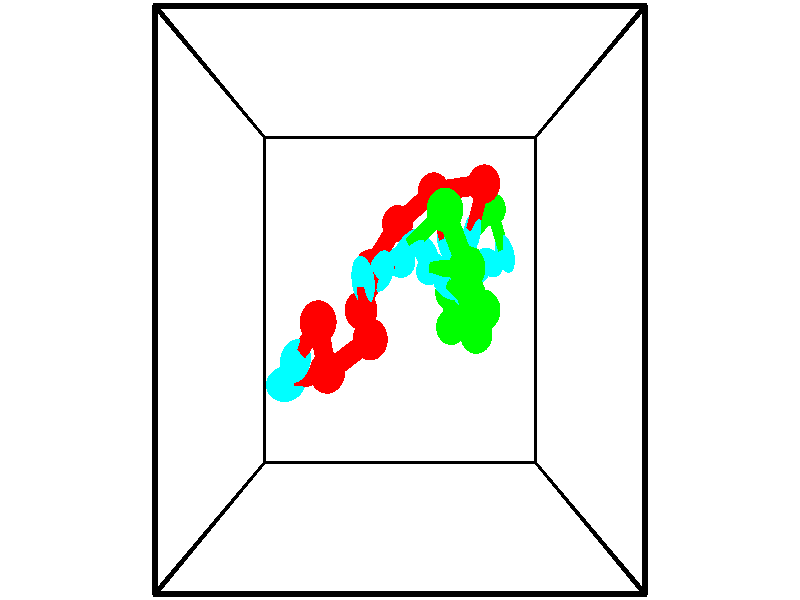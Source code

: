 // switches for output
#declare DRAW_BASES = 1; // possible values are 0, 1; only relevant for DNA ribbons
#declare DRAW_BASES_TYPE = 3; // possible values are 1, 2, 3; only relevant for DNA ribbons
#declare DRAW_FOG = 0; // set to 1 to enable fog

#include "colors.inc"

#include "transforms.inc"
background { rgb <1, 1, 1>}

#default {
   normal{
       ripples 0.25
       frequency 0.20
       turbulence 0.2
       lambda 5
   }
	finish {
		phong 0.1
		phong_size 40.
	}
}

// original window dimensions: 1024x640


// camera settings

camera {
	sky <-0, 1, 0>
	up <-0, 1, 0>
	right 1.6 * <1, 0, 0>
	location <2.5, 2.5, 11.1562>
	look_at <2.5, 2.5, 2.5>
	direction <0, 0, -8.6562>
	angle 67.0682
}


# declare cpy_camera_pos = <2.5, 2.5, 11.1562>;
# if (DRAW_FOG = 1)
fog {
	fog_type 2
	up vnormalize(cpy_camera_pos)
	color rgbt<1,1,1,0.3>
	distance 1e-5
	fog_alt 3e-3
	fog_offset 4
}
# end


// LIGHTS

# declare lum = 6;
global_settings {
	ambient_light rgb lum * <0.05, 0.05, 0.05>
	max_trace_level 15
}# declare cpy_direct_light_amount = 0.25;
light_source
{	1000 * <-1, -1, 1>,
	rgb lum * cpy_direct_light_amount
	parallel
}

light_source
{	1000 * <1, 1, -1>,
	rgb lum * cpy_direct_light_amount
	parallel
}

// strand 0

// nucleotide -1

// particle -1
sphere {
	<1.380417, 2.246505, 2.897043> 0.250000
	pigment { color rgbt <1,0,0,0> }
	no_shadow
}
cylinder {
	<1.256699, 2.021965, 3.204086>,  <1.182468, 1.887241, 3.388312>, 0.100000
	pigment { color rgbt <1,0,0,0> }
	no_shadow
}
cylinder {
	<1.256699, 2.021965, 3.204086>,  <1.380417, 2.246505, 2.897043>, 0.100000
	pigment { color rgbt <1,0,0,0> }
	no_shadow
}

// particle -1
sphere {
	<1.256699, 2.021965, 3.204086> 0.100000
	pigment { color rgbt <1,0,0,0> }
	no_shadow
}
sphere {
	0, 1
	scale<0.080000,0.200000,0.300000>
	matrix <-0.668437, -0.445808, -0.595355,
		0.676408, -0.697239, -0.237340,
		-0.309296, -0.561350, 0.767608,
		1.163910, 1.853560, 3.434369>
	pigment { color rgbt <0,1,1,0> }
	no_shadow
}
cylinder {
	<1.477068, 1.653479, 2.665361>,  <1.380417, 2.246505, 2.897043>, 0.130000
	pigment { color rgbt <1,0,0,0> }
	no_shadow
}

// nucleotide -1

// particle -1
sphere {
	<1.477068, 1.653479, 2.665361> 0.250000
	pigment { color rgbt <1,0,0,0> }
	no_shadow
}
cylinder {
	<1.199123, 1.608536, 2.949486>,  <1.032357, 1.581570, 3.119961>, 0.100000
	pigment { color rgbt <1,0,0,0> }
	no_shadow
}
cylinder {
	<1.199123, 1.608536, 2.949486>,  <1.477068, 1.653479, 2.665361>, 0.100000
	pigment { color rgbt <1,0,0,0> }
	no_shadow
}

// particle -1
sphere {
	<1.199123, 1.608536, 2.949486> 0.100000
	pigment { color rgbt <1,0,0,0> }
	no_shadow
}
sphere {
	0, 1
	scale<0.080000,0.200000,0.300000>
	matrix <-0.624166, -0.396360, -0.673287,
		0.357188, -0.911194, 0.205285,
		-0.694862, -0.112358, 0.710312,
		0.990665, 1.574828, 3.162579>
	pigment { color rgbt <0,1,1,0> }
	no_shadow
}
cylinder {
	<2.075377, 2.033664, 2.566937>,  <1.477068, 1.653479, 2.665361>, 0.130000
	pigment { color rgbt <1,0,0,0> }
	no_shadow
}

// nucleotide -1

// particle -1
sphere {
	<2.075377, 2.033664, 2.566937> 0.250000
	pigment { color rgbt <1,0,0,0> }
	no_shadow
}
cylinder {
	<2.019707, 2.427345, 2.610703>,  <1.986304, 2.663554, 2.636962>, 0.100000
	pigment { color rgbt <1,0,0,0> }
	no_shadow
}
cylinder {
	<2.019707, 2.427345, 2.610703>,  <2.075377, 2.033664, 2.566937>, 0.100000
	pigment { color rgbt <1,0,0,0> }
	no_shadow
}

// particle -1
sphere {
	<2.019707, 2.427345, 2.610703> 0.100000
	pigment { color rgbt <1,0,0,0> }
	no_shadow
}
sphere {
	0, 1
	scale<0.080000,0.200000,0.300000>
	matrix <0.594036, 0.171378, -0.785971,
		-0.792307, -0.044394, -0.608505,
		-0.139177, 0.984205, 0.109413,
		1.977954, 2.722607, 2.643526>
	pigment { color rgbt <0,1,1,0> }
	no_shadow
}
cylinder {
	<1.902672, 2.369376, 1.897704>,  <2.075377, 2.033664, 2.566937>, 0.130000
	pigment { color rgbt <1,0,0,0> }
	no_shadow
}

// nucleotide -1

// particle -1
sphere {
	<1.902672, 2.369376, 1.897704> 0.250000
	pigment { color rgbt <1,0,0,0> }
	no_shadow
}
cylinder {
	<2.085346, 2.644699, 2.123154>,  <2.194951, 2.809893, 2.258423>, 0.100000
	pigment { color rgbt <1,0,0,0> }
	no_shadow
}
cylinder {
	<2.085346, 2.644699, 2.123154>,  <1.902672, 2.369376, 1.897704>, 0.100000
	pigment { color rgbt <1,0,0,0> }
	no_shadow
}

// particle -1
sphere {
	<2.085346, 2.644699, 2.123154> 0.100000
	pigment { color rgbt <1,0,0,0> }
	no_shadow
}
sphere {
	0, 1
	scale<0.080000,0.200000,0.300000>
	matrix <0.645123, 0.180023, -0.742568,
		-0.612581, 0.702726, -0.361830,
		0.456685, 0.688308, 0.563623,
		2.222352, 2.851192, 2.292241>
	pigment { color rgbt <0,1,1,0> }
	no_shadow
}
cylinder {
	<2.022332, 2.924631, 1.495143>,  <1.902672, 2.369376, 1.897704>, 0.130000
	pigment { color rgbt <1,0,0,0> }
	no_shadow
}

// nucleotide -1

// particle -1
sphere {
	<2.022332, 2.924631, 1.495143> 0.250000
	pigment { color rgbt <1,0,0,0> }
	no_shadow
}
cylinder {
	<2.299255, 2.955513, 1.782127>,  <2.465409, 2.974042, 1.954318>, 0.100000
	pigment { color rgbt <1,0,0,0> }
	no_shadow
}
cylinder {
	<2.299255, 2.955513, 1.782127>,  <2.022332, 2.924631, 1.495143>, 0.100000
	pigment { color rgbt <1,0,0,0> }
	no_shadow
}

// particle -1
sphere {
	<2.299255, 2.955513, 1.782127> 0.100000
	pigment { color rgbt <1,0,0,0> }
	no_shadow
}
sphere {
	0, 1
	scale<0.080000,0.200000,0.300000>
	matrix <0.688853, 0.225422, -0.688960,
		-0.214923, 0.971197, 0.102878,
		0.692308, 0.077205, 0.717461,
		2.506948, 2.978674, 1.997366>
	pigment { color rgbt <0,1,1,0> }
	no_shadow
}
cylinder {
	<2.459653, 3.525764, 1.404778>,  <2.022332, 2.924631, 1.495143>, 0.130000
	pigment { color rgbt <1,0,0,0> }
	no_shadow
}

// nucleotide -1

// particle -1
sphere {
	<2.459653, 3.525764, 1.404778> 0.250000
	pigment { color rgbt <1,0,0,0> }
	no_shadow
}
cylinder {
	<2.703739, 3.297234, 1.624313>,  <2.850191, 3.160115, 1.756035>, 0.100000
	pigment { color rgbt <1,0,0,0> }
	no_shadow
}
cylinder {
	<2.703739, 3.297234, 1.624313>,  <2.459653, 3.525764, 1.404778>, 0.100000
	pigment { color rgbt <1,0,0,0> }
	no_shadow
}

// particle -1
sphere {
	<2.703739, 3.297234, 1.624313> 0.100000
	pigment { color rgbt <1,0,0,0> }
	no_shadow
}
sphere {
	0, 1
	scale<0.080000,0.200000,0.300000>
	matrix <0.744741, 0.177416, -0.643339,
		0.270183, 0.801318, 0.533751,
		0.610215, -0.571326, 0.548839,
		2.886804, 3.125836, 1.788965>
	pigment { color rgbt <0,1,1,0> }
	no_shadow
}
cylinder {
	<3.031266, 3.923310, 1.638342>,  <2.459653, 3.525764, 1.404778>, 0.130000
	pigment { color rgbt <1,0,0,0> }
	no_shadow
}

// nucleotide -1

// particle -1
sphere {
	<3.031266, 3.923310, 1.638342> 0.250000
	pigment { color rgbt <1,0,0,0> }
	no_shadow
}
cylinder {
	<3.146469, 3.540344, 1.630226>,  <3.215591, 3.310565, 1.625356>, 0.100000
	pigment { color rgbt <1,0,0,0> }
	no_shadow
}
cylinder {
	<3.146469, 3.540344, 1.630226>,  <3.031266, 3.923310, 1.638342>, 0.100000
	pigment { color rgbt <1,0,0,0> }
	no_shadow
}

// particle -1
sphere {
	<3.146469, 3.540344, 1.630226> 0.100000
	pigment { color rgbt <1,0,0,0> }
	no_shadow
}
sphere {
	0, 1
	scale<0.080000,0.200000,0.300000>
	matrix <0.811353, 0.255215, -0.525900,
		0.508682, 0.135000, 0.850304,
		0.288007, -0.957413, -0.020291,
		3.232871, 3.253120, 1.624139>
	pigment { color rgbt <0,1,1,0> }
	no_shadow
}
cylinder {
	<3.801762, 3.999082, 1.791845>,  <3.031266, 3.923310, 1.638342>, 0.130000
	pigment { color rgbt <1,0,0,0> }
	no_shadow
}

// nucleotide -1

// particle -1
sphere {
	<3.801762, 3.999082, 1.791845> 0.250000
	pigment { color rgbt <1,0,0,0> }
	no_shadow
}
cylinder {
	<3.711246, 3.646744, 1.625519>,  <3.656937, 3.435341, 1.525723>, 0.100000
	pigment { color rgbt <1,0,0,0> }
	no_shadow
}
cylinder {
	<3.711246, 3.646744, 1.625519>,  <3.801762, 3.999082, 1.791845>, 0.100000
	pigment { color rgbt <1,0,0,0> }
	no_shadow
}

// particle -1
sphere {
	<3.711246, 3.646744, 1.625519> 0.100000
	pigment { color rgbt <1,0,0,0> }
	no_shadow
}
sphere {
	0, 1
	scale<0.080000,0.200000,0.300000>
	matrix <0.862870, 0.016790, -0.505147,
		0.451938, -0.473104, 0.756257,
		-0.226289, -0.880846, -0.415816,
		3.643360, 3.382490, 1.500774>
	pigment { color rgbt <0,1,1,0> }
	no_shadow
}
// strand 1

// nucleotide -1

// particle -1
sphere {
	<4.150049, 3.855593, 0.297594> 0.250000
	pigment { color rgbt <0,1,0,0> }
	no_shadow
}
cylinder {
	<4.279485, 3.478302, 0.327560>,  <4.357146, 3.251928, 0.345540>, 0.100000
	pigment { color rgbt <0,1,0,0> }
	no_shadow
}
cylinder {
	<4.279485, 3.478302, 0.327560>,  <4.150049, 3.855593, 0.297594>, 0.100000
	pigment { color rgbt <0,1,0,0> }
	no_shadow
}

// particle -1
sphere {
	<4.279485, 3.478302, 0.327560> 0.100000
	pigment { color rgbt <0,1,0,0> }
	no_shadow
}
sphere {
	0, 1
	scale<0.080000,0.200000,0.300000>
	matrix <-0.769987, -0.216485, 0.600213,
		-0.549919, -0.251907, -0.796324,
		0.323590, -0.943227, 0.074916,
		4.376562, 3.195334, 0.350035>
	pigment { color rgbt <0,1,1,0> }
	no_shadow
}
cylinder {
	<3.610757, 3.304278, 0.136009>,  <4.150049, 3.855593, 0.297594>, 0.130000
	pigment { color rgbt <0,1,0,0> }
	no_shadow
}

// nucleotide -1

// particle -1
sphere {
	<3.610757, 3.304278, 0.136009> 0.250000
	pigment { color rgbt <0,1,0,0> }
	no_shadow
}
cylinder {
	<3.868279, 3.157402, 0.404541>,  <4.022793, 3.069276, 0.565660>, 0.100000
	pigment { color rgbt <0,1,0,0> }
	no_shadow
}
cylinder {
	<3.868279, 3.157402, 0.404541>,  <3.610757, 3.304278, 0.136009>, 0.100000
	pigment { color rgbt <0,1,0,0> }
	no_shadow
}

// particle -1
sphere {
	<3.868279, 3.157402, 0.404541> 0.100000
	pigment { color rgbt <0,1,0,0> }
	no_shadow
}
sphere {
	0, 1
	scale<0.080000,0.200000,0.300000>
	matrix <-0.741620, -0.083357, 0.665621,
		-0.188451, -0.926402, -0.325983,
		0.643806, -0.367193, 0.671330,
		4.061421, 3.047245, 0.605940>
	pigment { color rgbt <0,1,1,0> }
	no_shadow
}
cylinder {
	<3.370089, 2.610148, 0.507636>,  <3.610757, 3.304278, 0.136009>, 0.130000
	pigment { color rgbt <0,1,0,0> }
	no_shadow
}

// nucleotide -1

// particle -1
sphere {
	<3.370089, 2.610148, 0.507636> 0.250000
	pigment { color rgbt <0,1,0,0> }
	no_shadow
}
cylinder {
	<3.611619, 2.782784, 0.775703>,  <3.756537, 2.886365, 0.936544>, 0.100000
	pigment { color rgbt <0,1,0,0> }
	no_shadow
}
cylinder {
	<3.611619, 2.782784, 0.775703>,  <3.370089, 2.610148, 0.507636>, 0.100000
	pigment { color rgbt <0,1,0,0> }
	no_shadow
}

// particle -1
sphere {
	<3.611619, 2.782784, 0.775703> 0.100000
	pigment { color rgbt <0,1,0,0> }
	no_shadow
}
sphere {
	0, 1
	scale<0.080000,0.200000,0.300000>
	matrix <-0.594248, -0.316633, 0.739333,
		0.531285, -0.844674, 0.065279,
		0.603826, 0.431588, 0.670168,
		3.792767, 2.912260, 0.976754>
	pigment { color rgbt <0,1,1,0> }
	no_shadow
}
cylinder {
	<3.352425, 2.123785, 1.074021>,  <3.370089, 2.610148, 0.507636>, 0.130000
	pigment { color rgbt <0,1,0,0> }
	no_shadow
}

// nucleotide -1

// particle -1
sphere {
	<3.352425, 2.123785, 1.074021> 0.250000
	pigment { color rgbt <0,1,0,0> }
	no_shadow
}
cylinder {
	<3.473437, 2.482033, 1.204460>,  <3.546045, 2.696981, 1.282724>, 0.100000
	pigment { color rgbt <0,1,0,0> }
	no_shadow
}
cylinder {
	<3.473437, 2.482033, 1.204460>,  <3.352425, 2.123785, 1.074021>, 0.100000
	pigment { color rgbt <0,1,0,0> }
	no_shadow
}

// particle -1
sphere {
	<3.473437, 2.482033, 1.204460> 0.100000
	pigment { color rgbt <0,1,0,0> }
	no_shadow
}
sphere {
	0, 1
	scale<0.080000,0.200000,0.300000>
	matrix <-0.596199, -0.089119, 0.797875,
		0.743654, -0.435802, 0.507006,
		0.302532, 0.895619, 0.326099,
		3.564197, 2.750719, 1.302290>
	pigment { color rgbt <0,1,1,0> }
	no_shadow
}
cylinder {
	<3.682200, 2.054893, 1.789448>,  <3.352425, 2.123785, 1.074021>, 0.130000
	pigment { color rgbt <0,1,0,0> }
	no_shadow
}

// nucleotide -1

// particle -1
sphere {
	<3.682200, 2.054893, 1.789448> 0.250000
	pigment { color rgbt <0,1,0,0> }
	no_shadow
}
cylinder {
	<3.538468, 2.422501, 1.724594>,  <3.452229, 2.643065, 1.685682>, 0.100000
	pigment { color rgbt <0,1,0,0> }
	no_shadow
}
cylinder {
	<3.538468, 2.422501, 1.724594>,  <3.682200, 2.054893, 1.789448>, 0.100000
	pigment { color rgbt <0,1,0,0> }
	no_shadow
}

// particle -1
sphere {
	<3.538468, 2.422501, 1.724594> 0.100000
	pigment { color rgbt <0,1,0,0> }
	no_shadow
}
sphere {
	0, 1
	scale<0.080000,0.200000,0.300000>
	matrix <-0.659633, -0.127229, 0.740742,
		0.660127, 0.373118, 0.651932,
		-0.359329, 0.919019, -0.162134,
		3.430670, 2.698206, 1.675954>
	pigment { color rgbt <0,1,1,0> }
	no_shadow
}
cylinder {
	<3.702365, 2.378159, 2.410604>,  <3.682200, 2.054893, 1.789448>, 0.130000
	pigment { color rgbt <0,1,0,0> }
	no_shadow
}

// nucleotide -1

// particle -1
sphere {
	<3.702365, 2.378159, 2.410604> 0.250000
	pigment { color rgbt <0,1,0,0> }
	no_shadow
}
cylinder {
	<3.424245, 2.579636, 2.205528>,  <3.257373, 2.700522, 2.082483>, 0.100000
	pigment { color rgbt <0,1,0,0> }
	no_shadow
}
cylinder {
	<3.424245, 2.579636, 2.205528>,  <3.702365, 2.378159, 2.410604>, 0.100000
	pigment { color rgbt <0,1,0,0> }
	no_shadow
}

// particle -1
sphere {
	<3.424245, 2.579636, 2.205528> 0.100000
	pigment { color rgbt <0,1,0,0> }
	no_shadow
}
sphere {
	0, 1
	scale<0.080000,0.200000,0.300000>
	matrix <-0.595811, -0.005008, 0.803109,
		0.401952, 0.863869, 0.303587,
		-0.695301, 0.503691, -0.512690,
		3.215655, 2.730743, 2.051721>
	pigment { color rgbt <0,1,1,0> }
	no_shadow
}
cylinder {
	<3.414418, 2.864380, 2.908830>,  <3.702365, 2.378159, 2.410604>, 0.130000
	pigment { color rgbt <0,1,0,0> }
	no_shadow
}

// nucleotide -1

// particle -1
sphere {
	<3.414418, 2.864380, 2.908830> 0.250000
	pigment { color rgbt <0,1,0,0> }
	no_shadow
}
cylinder {
	<3.147685, 2.872101, 2.610847>,  <2.987645, 2.876733, 2.432058>, 0.100000
	pigment { color rgbt <0,1,0,0> }
	no_shadow
}
cylinder {
	<3.147685, 2.872101, 2.610847>,  <3.414418, 2.864380, 2.908830>, 0.100000
	pigment { color rgbt <0,1,0,0> }
	no_shadow
}

// particle -1
sphere {
	<3.147685, 2.872101, 2.610847> 0.100000
	pigment { color rgbt <0,1,0,0> }
	no_shadow
}
sphere {
	0, 1
	scale<0.080000,0.200000,0.300000>
	matrix <-0.726913, 0.203295, 0.655949,
		0.164107, 0.978927, -0.121532,
		-0.666833, 0.019302, -0.744957,
		2.947635, 2.877892, 2.387360>
	pigment { color rgbt <0,1,1,0> }
	no_shadow
}
cylinder {
	<3.113305, 3.523930, 2.918136>,  <3.414418, 2.864380, 2.908830>, 0.130000
	pigment { color rgbt <0,1,0,0> }
	no_shadow
}

// nucleotide -1

// particle -1
sphere {
	<3.113305, 3.523930, 2.918136> 0.250000
	pigment { color rgbt <0,1,0,0> }
	no_shadow
}
cylinder {
	<2.828725, 3.288048, 2.765251>,  <2.657977, 3.146518, 2.673520>, 0.100000
	pigment { color rgbt <0,1,0,0> }
	no_shadow
}
cylinder {
	<2.828725, 3.288048, 2.765251>,  <3.113305, 3.523930, 2.918136>, 0.100000
	pigment { color rgbt <0,1,0,0> }
	no_shadow
}

// particle -1
sphere {
	<2.828725, 3.288048, 2.765251> 0.100000
	pigment { color rgbt <0,1,0,0> }
	no_shadow
}
sphere {
	0, 1
	scale<0.080000,0.200000,0.300000>
	matrix <-0.658330, 0.369015, 0.656071,
		-0.245846, 0.718384, -0.650757,
		-0.711450, -0.589705, -0.382213,
		2.615290, 3.111136, 2.650587>
	pigment { color rgbt <0,1,1,0> }
	no_shadow
}
// box output
cylinder {
	<0.000000, 0.000000, 0.000000>,  <5.000000, 0.000000, 0.000000>, 0.025000
	pigment { color rgbt <0,0,0,0> }
	no_shadow
}
cylinder {
	<0.000000, 0.000000, 0.000000>,  <0.000000, 5.000000, 0.000000>, 0.025000
	pigment { color rgbt <0,0,0,0> }
	no_shadow
}
cylinder {
	<0.000000, 0.000000, 0.000000>,  <0.000000, 0.000000, 5.000000>, 0.025000
	pigment { color rgbt <0,0,0,0> }
	no_shadow
}
cylinder {
	<5.000000, 5.000000, 5.000000>,  <0.000000, 5.000000, 5.000000>, 0.025000
	pigment { color rgbt <0,0,0,0> }
	no_shadow
}
cylinder {
	<5.000000, 5.000000, 5.000000>,  <5.000000, 0.000000, 5.000000>, 0.025000
	pigment { color rgbt <0,0,0,0> }
	no_shadow
}
cylinder {
	<5.000000, 5.000000, 5.000000>,  <5.000000, 5.000000, 0.000000>, 0.025000
	pigment { color rgbt <0,0,0,0> }
	no_shadow
}
cylinder {
	<0.000000, 0.000000, 5.000000>,  <0.000000, 5.000000, 5.000000>, 0.025000
	pigment { color rgbt <0,0,0,0> }
	no_shadow
}
cylinder {
	<0.000000, 0.000000, 5.000000>,  <5.000000, 0.000000, 5.000000>, 0.025000
	pigment { color rgbt <0,0,0,0> }
	no_shadow
}
cylinder {
	<5.000000, 5.000000, 0.000000>,  <0.000000, 5.000000, 0.000000>, 0.025000
	pigment { color rgbt <0,0,0,0> }
	no_shadow
}
cylinder {
	<5.000000, 5.000000, 0.000000>,  <5.000000, 0.000000, 0.000000>, 0.025000
	pigment { color rgbt <0,0,0,0> }
	no_shadow
}
cylinder {
	<5.000000, 0.000000, 5.000000>,  <5.000000, 0.000000, 0.000000>, 0.025000
	pigment { color rgbt <0,0,0,0> }
	no_shadow
}
cylinder {
	<0.000000, 5.000000, 0.000000>,  <0.000000, 5.000000, 5.000000>, 0.025000
	pigment { color rgbt <0,0,0,0> }
	no_shadow
}
// end of box output

